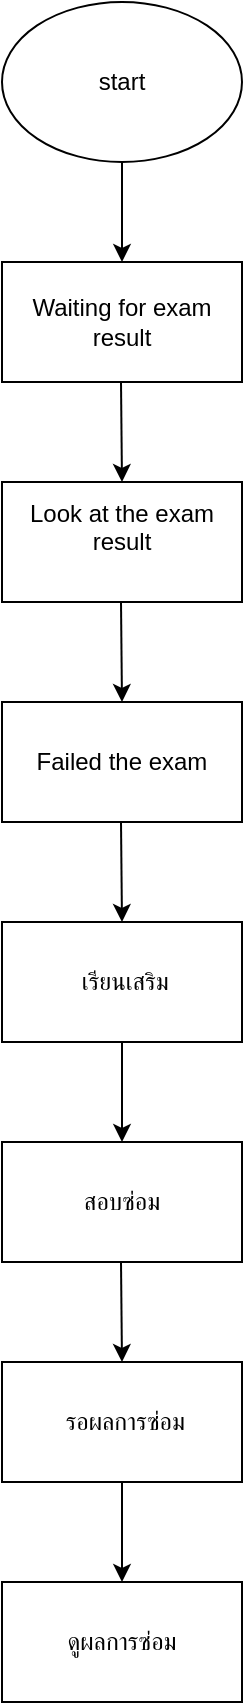 <mxfile version="21.6.5" type="github">
  <diagram name="Page-1" id="b-GvlYgbe-usW-_9CSE4">
    <mxGraphModel dx="2359" dy="823" grid="1" gridSize="10" guides="1" tooltips="1" connect="1" arrows="1" fold="1" page="1" pageScale="1" pageWidth="850" pageHeight="1100" math="0" shadow="0">
      <root>
        <mxCell id="0" />
        <mxCell id="1" parent="0" />
        <mxCell id="T11Usa7jfr0eZrBqCiGz-1" value="start" style="ellipse;whiteSpace=wrap;html=1;" vertex="1" parent="1">
          <mxGeometry x="-820" y="30" width="120" height="80" as="geometry" />
        </mxCell>
        <mxCell id="T11Usa7jfr0eZrBqCiGz-2" value="Waiting for exam result" style="rounded=0;whiteSpace=wrap;html=1;" vertex="1" parent="1">
          <mxGeometry x="-820" y="160" width="120" height="60" as="geometry" />
        </mxCell>
        <mxCell id="T11Usa7jfr0eZrBqCiGz-3" value="" style="endArrow=classic;html=1;rounded=0;exitX=0.5;exitY=1;exitDx=0;exitDy=0;" edge="1" parent="1" source="T11Usa7jfr0eZrBqCiGz-1">
          <mxGeometry width="50" height="50" relative="1" as="geometry">
            <mxPoint x="-760.5" y="100" as="sourcePoint" />
            <mxPoint x="-760" y="160" as="targetPoint" />
          </mxGeometry>
        </mxCell>
        <mxCell id="T11Usa7jfr0eZrBqCiGz-5" value="&lt;div&gt;Look at the exam result&lt;/div&gt;&lt;div&gt;&lt;br&gt;&lt;/div&gt;" style="rounded=0;whiteSpace=wrap;html=1;" vertex="1" parent="1">
          <mxGeometry x="-820" y="270" width="120" height="60" as="geometry" />
        </mxCell>
        <mxCell id="T11Usa7jfr0eZrBqCiGz-7" value="" style="endArrow=classic;html=1;rounded=0;entryX=0.5;entryY=0;entryDx=0;entryDy=0;" edge="1" parent="1" target="T11Usa7jfr0eZrBqCiGz-5">
          <mxGeometry width="50" height="50" relative="1" as="geometry">
            <mxPoint x="-760.5" y="220" as="sourcePoint" />
            <mxPoint x="-760.5" y="300" as="targetPoint" />
          </mxGeometry>
        </mxCell>
        <mxCell id="T11Usa7jfr0eZrBqCiGz-8" value="&lt;div&gt;Failed the exam&lt;/div&gt;" style="rounded=0;whiteSpace=wrap;html=1;" vertex="1" parent="1">
          <mxGeometry x="-820" y="380" width="120" height="60" as="geometry" />
        </mxCell>
        <mxCell id="T11Usa7jfr0eZrBqCiGz-9" value="" style="endArrow=classic;html=1;rounded=0;" edge="1" parent="1">
          <mxGeometry width="50" height="50" relative="1" as="geometry">
            <mxPoint x="-760.5" y="330" as="sourcePoint" />
            <mxPoint x="-760" y="380" as="targetPoint" />
          </mxGeometry>
        </mxCell>
        <mxCell id="T11Usa7jfr0eZrBqCiGz-10" value="&amp;nbsp;เรียนเสริม" style="rounded=0;whiteSpace=wrap;html=1;" vertex="1" parent="1">
          <mxGeometry x="-820" y="490" width="120" height="60" as="geometry" />
        </mxCell>
        <mxCell id="T11Usa7jfr0eZrBqCiGz-11" value="" style="endArrow=classic;html=1;rounded=0;entryX=0.5;entryY=0;entryDx=0;entryDy=0;" edge="1" parent="1" target="T11Usa7jfr0eZrBqCiGz-10">
          <mxGeometry width="50" height="50" relative="1" as="geometry">
            <mxPoint x="-760.5" y="440" as="sourcePoint" />
            <mxPoint x="-760.5" y="500" as="targetPoint" />
          </mxGeometry>
        </mxCell>
        <mxCell id="T11Usa7jfr0eZrBqCiGz-12" value="สอบซ่อม" style="rounded=0;whiteSpace=wrap;html=1;" vertex="1" parent="1">
          <mxGeometry x="-820" y="600" width="120" height="60" as="geometry" />
        </mxCell>
        <mxCell id="T11Usa7jfr0eZrBqCiGz-13" value="" style="endArrow=classic;html=1;rounded=0;entryX=0.5;entryY=0;entryDx=0;entryDy=0;exitX=0.5;exitY=1;exitDx=0;exitDy=0;" edge="1" parent="1" source="T11Usa7jfr0eZrBqCiGz-10" target="T11Usa7jfr0eZrBqCiGz-12">
          <mxGeometry width="50" height="50" relative="1" as="geometry">
            <mxPoint x="-770" y="560" as="sourcePoint" />
            <mxPoint x="-730" y="550" as="targetPoint" />
          </mxGeometry>
        </mxCell>
        <mxCell id="T11Usa7jfr0eZrBqCiGz-14" value="&amp;nbsp;รอผลการซ่อม" style="rounded=0;whiteSpace=wrap;html=1;" vertex="1" parent="1">
          <mxGeometry x="-820" y="710" width="120" height="60" as="geometry" />
        </mxCell>
        <mxCell id="T11Usa7jfr0eZrBqCiGz-15" value="" style="endArrow=classic;html=1;rounded=0;" edge="1" parent="1">
          <mxGeometry width="50" height="50" relative="1" as="geometry">
            <mxPoint x="-760.5" y="660" as="sourcePoint" />
            <mxPoint x="-760" y="710" as="targetPoint" />
          </mxGeometry>
        </mxCell>
        <mxCell id="T11Usa7jfr0eZrBqCiGz-16" value="ดูผลการซ่อม" style="rounded=0;whiteSpace=wrap;html=1;" vertex="1" parent="1">
          <mxGeometry x="-820" y="820" width="120" height="60" as="geometry" />
        </mxCell>
        <mxCell id="T11Usa7jfr0eZrBqCiGz-17" value="" style="endArrow=classic;html=1;rounded=0;exitX=0.5;exitY=1;exitDx=0;exitDy=0;entryX=0.5;entryY=0;entryDx=0;entryDy=0;" edge="1" parent="1" source="T11Usa7jfr0eZrBqCiGz-14" target="T11Usa7jfr0eZrBqCiGz-16">
          <mxGeometry width="50" height="50" relative="1" as="geometry">
            <mxPoint x="-690" y="820" as="sourcePoint" />
            <mxPoint x="-640" y="770" as="targetPoint" />
          </mxGeometry>
        </mxCell>
      </root>
    </mxGraphModel>
  </diagram>
</mxfile>
